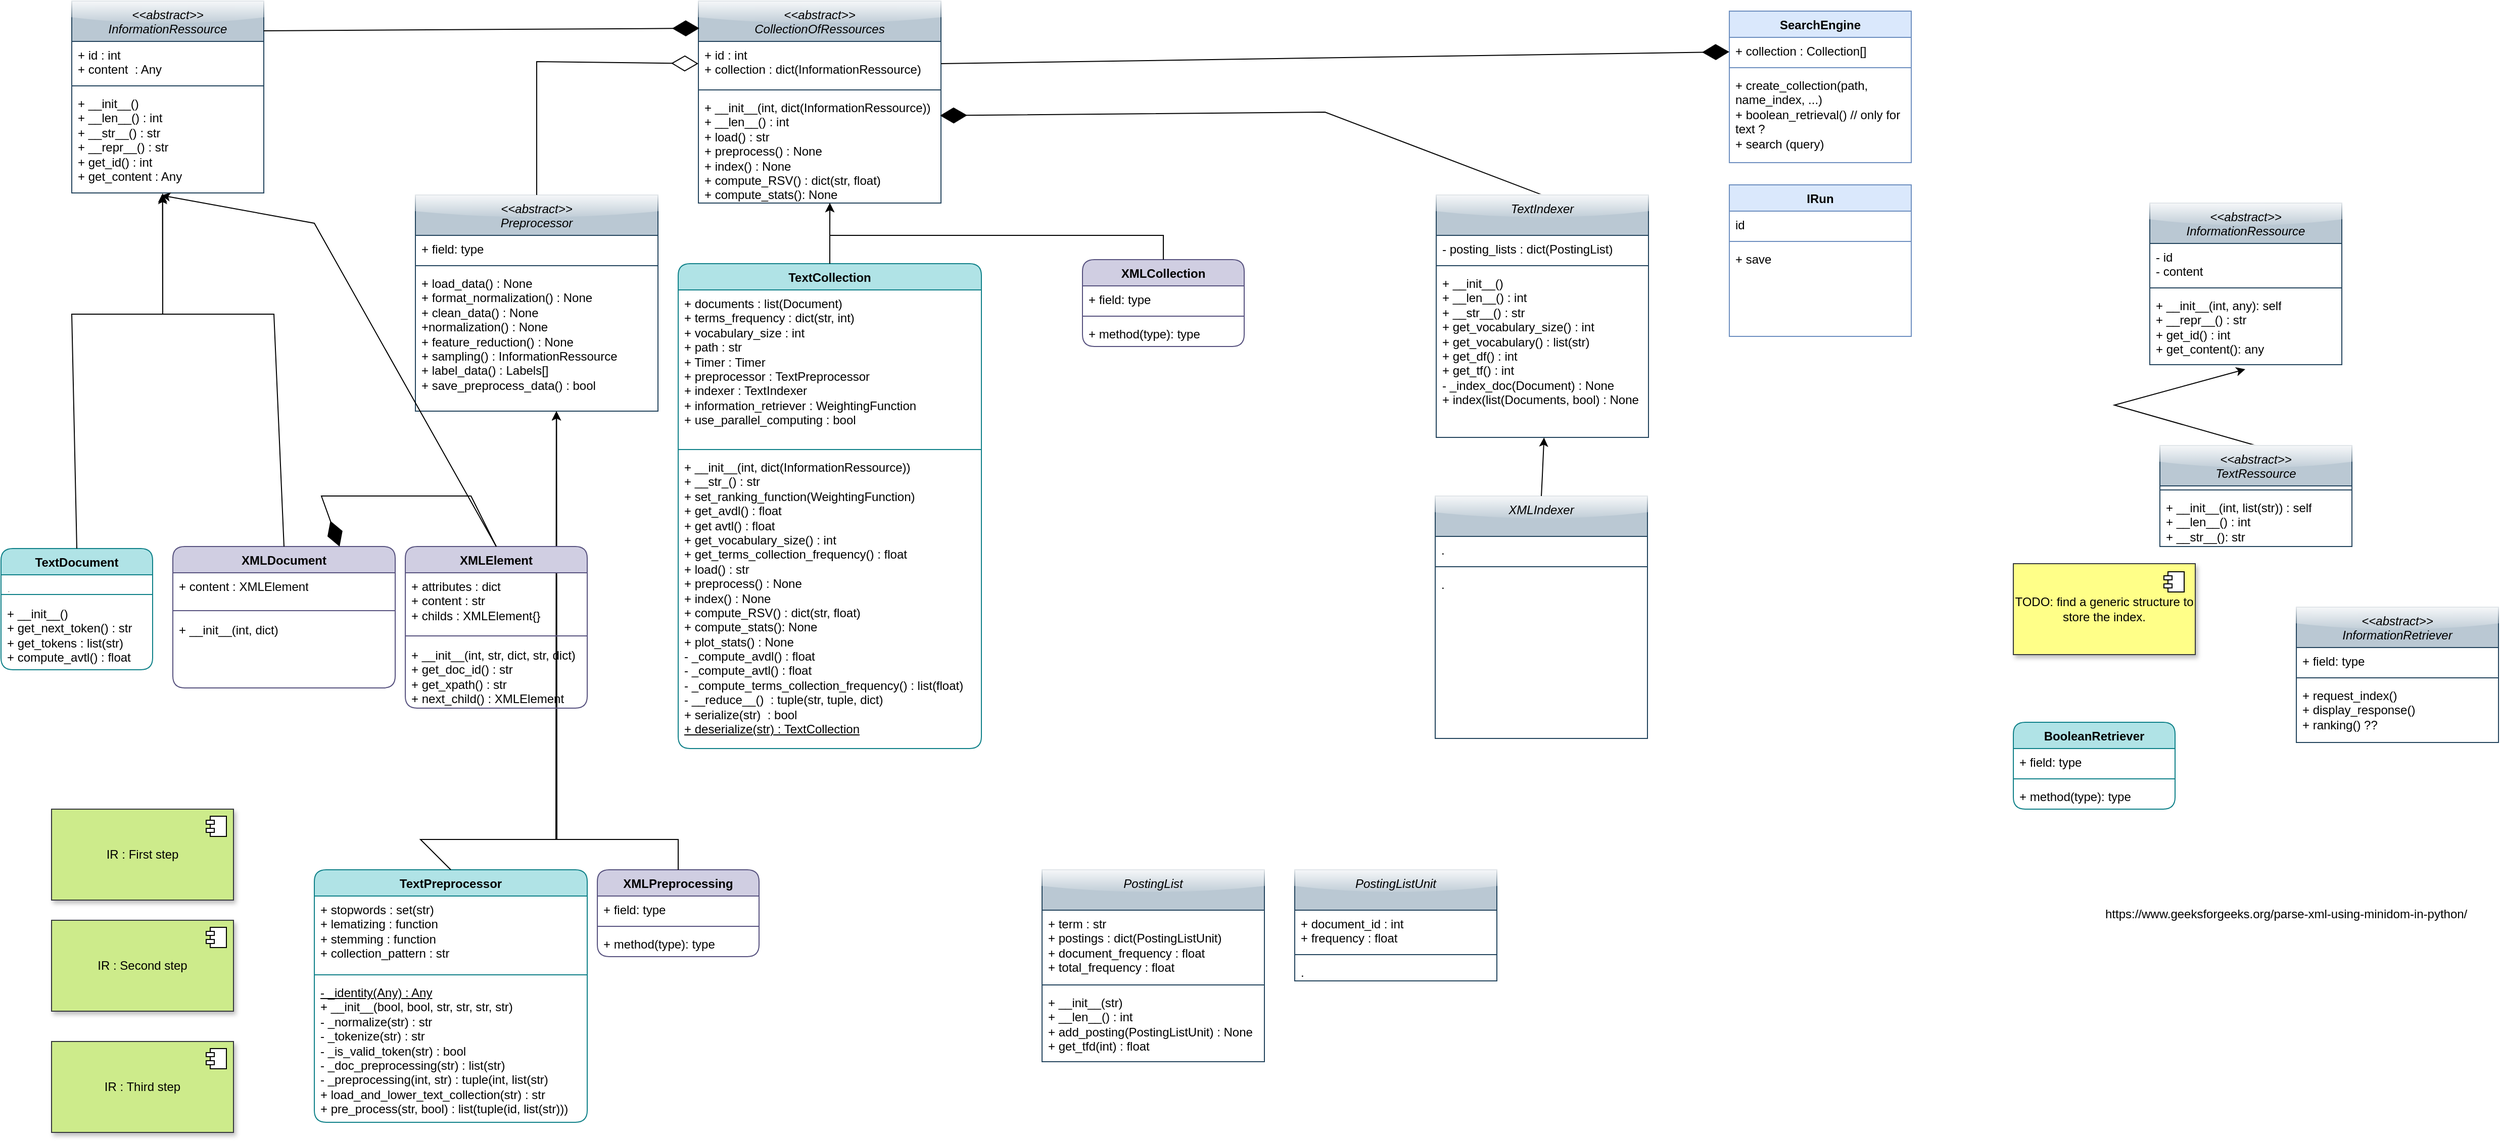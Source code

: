 <mxfile version="22.1.2" type="device">
  <diagram name="Page-1" id="X75OGaa5OfOXW6teG9SR">
    <mxGraphModel dx="823" dy="422" grid="1" gridSize="10" guides="1" tooltips="1" connect="1" arrows="1" fold="1" page="1" pageScale="1" pageWidth="827" pageHeight="1169" math="0" shadow="0">
      <root>
        <mxCell id="0" />
        <mxCell id="1" parent="0" />
        <mxCell id="e51l-U1AH-l_leqLZLDB-1" value="&lt;i style=&quot;font-weight: normal;&quot;&gt;&amp;lt;&amp;lt;abstract&amp;gt;&amp;gt;&lt;br&gt;InformationRessource&lt;/i&gt;" style="swimlane;fontStyle=1;align=center;verticalAlign=top;childLayout=stackLayout;horizontal=1;startSize=40;horizontalStack=0;resizeParent=1;resizeParentMax=0;resizeLast=0;collapsible=1;marginBottom=0;whiteSpace=wrap;html=1;fillColor=#bac8d3;strokeColor=#23445d;glass=1;rounded=0;shadow=0;swimlaneLine=1;" parent="1" vertex="1">
          <mxGeometry x="80" y="10" width="190" height="190" as="geometry" />
        </mxCell>
        <mxCell id="e51l-U1AH-l_leqLZLDB-2" value="+ id : int&lt;br&gt;+ content&amp;nbsp; : Any" style="text;strokeColor=none;fillColor=none;align=left;verticalAlign=top;spacingLeft=4;spacingRight=4;overflow=hidden;rotatable=0;points=[[0,0.5],[1,0.5]];portConstraint=eastwest;whiteSpace=wrap;html=1;" parent="e51l-U1AH-l_leqLZLDB-1" vertex="1">
          <mxGeometry y="40" width="190" height="40" as="geometry" />
        </mxCell>
        <mxCell id="e51l-U1AH-l_leqLZLDB-3" value="" style="line;strokeWidth=1;fillColor=none;align=left;verticalAlign=middle;spacingTop=-1;spacingLeft=3;spacingRight=3;rotatable=0;labelPosition=right;points=[];portConstraint=eastwest;strokeColor=inherit;" parent="e51l-U1AH-l_leqLZLDB-1" vertex="1">
          <mxGeometry y="80" width="190" height="8" as="geometry" />
        </mxCell>
        <mxCell id="e51l-U1AH-l_leqLZLDB-4" value="+ __init__()&amp;nbsp;&lt;br&gt;+ __len__() : int&lt;br&gt;+ __str__() : str&lt;br&gt;+ __repr__() : str&lt;br&gt;+ get_id() : int&lt;br&gt;+ get_content : Any" style="text;strokeColor=none;fillColor=none;align=left;verticalAlign=top;spacingLeft=4;spacingRight=4;overflow=hidden;rotatable=0;points=[[0,0.5],[1,0.5]];portConstraint=eastwest;whiteSpace=wrap;html=1;" parent="e51l-U1AH-l_leqLZLDB-1" vertex="1">
          <mxGeometry y="88" width="190" height="102" as="geometry" />
        </mxCell>
        <mxCell id="e51l-U1AH-l_leqLZLDB-7" value="TextDocument" style="swimlane;fontStyle=1;align=center;verticalAlign=top;childLayout=stackLayout;horizontal=1;startSize=26;horizontalStack=0;resizeParent=1;resizeParentMax=0;resizeLast=0;collapsible=1;marginBottom=0;whiteSpace=wrap;html=1;fillColor=#b0e3e6;strokeColor=#0e8088;rounded=1;" parent="1" vertex="1">
          <mxGeometry x="10" y="552" width="150" height="120" as="geometry" />
        </mxCell>
        <mxCell id="e51l-U1AH-l_leqLZLDB-8" value="." style="text;strokeColor=none;fillColor=none;align=left;verticalAlign=top;spacingLeft=4;spacingRight=4;overflow=hidden;rotatable=0;points=[[0,0.5],[1,0.5]];portConstraint=eastwest;whiteSpace=wrap;html=1;" parent="e51l-U1AH-l_leqLZLDB-7" vertex="1">
          <mxGeometry y="26" width="150" height="14" as="geometry" />
        </mxCell>
        <mxCell id="e51l-U1AH-l_leqLZLDB-9" value="" style="line;strokeWidth=1;fillColor=none;align=left;verticalAlign=middle;spacingTop=-1;spacingLeft=3;spacingRight=3;rotatable=0;labelPosition=right;points=[];portConstraint=eastwest;strokeColor=inherit;" parent="e51l-U1AH-l_leqLZLDB-7" vertex="1">
          <mxGeometry y="40" width="150" height="11" as="geometry" />
        </mxCell>
        <mxCell id="e51l-U1AH-l_leqLZLDB-10" value="+ __init__()&lt;br&gt;+ get_next_token() : str&lt;br&gt;+ get_tokens : list(str)&lt;br&gt;+ compute_avtl() : float" style="text;strokeColor=none;fillColor=none;align=left;verticalAlign=top;spacingLeft=4;spacingRight=4;overflow=hidden;rotatable=0;points=[[0,0.5],[1,0.5]];portConstraint=eastwest;whiteSpace=wrap;html=1;" parent="e51l-U1AH-l_leqLZLDB-7" vertex="1">
          <mxGeometry y="51" width="150" height="69" as="geometry" />
        </mxCell>
        <mxCell id="e51l-U1AH-l_leqLZLDB-15" value="XMLDocument" style="swimlane;fontStyle=1;align=center;verticalAlign=top;childLayout=stackLayout;horizontal=1;startSize=26;horizontalStack=0;resizeParent=1;resizeParentMax=0;resizeLast=0;collapsible=1;marginBottom=0;whiteSpace=wrap;html=1;fillColor=#d0cee2;strokeColor=#56517e;rounded=1;" parent="1" vertex="1">
          <mxGeometry x="180" y="550" width="220" height="140" as="geometry" />
        </mxCell>
        <mxCell id="e51l-U1AH-l_leqLZLDB-16" value="+ content : XMLElement" style="text;strokeColor=none;fillColor=none;align=left;verticalAlign=top;spacingLeft=4;spacingRight=4;overflow=hidden;rotatable=0;points=[[0,0.5],[1,0.5]];portConstraint=eastwest;whiteSpace=wrap;html=1;" parent="e51l-U1AH-l_leqLZLDB-15" vertex="1">
          <mxGeometry y="26" width="220" height="32" as="geometry" />
        </mxCell>
        <mxCell id="e51l-U1AH-l_leqLZLDB-17" value="" style="line;strokeWidth=1;fillColor=none;align=left;verticalAlign=middle;spacingTop=-1;spacingLeft=3;spacingRight=3;rotatable=0;labelPosition=right;points=[];portConstraint=eastwest;strokeColor=inherit;" parent="e51l-U1AH-l_leqLZLDB-15" vertex="1">
          <mxGeometry y="58" width="220" height="11" as="geometry" />
        </mxCell>
        <mxCell id="e51l-U1AH-l_leqLZLDB-18" value="+ __init__(int, dict)" style="text;strokeColor=none;fillColor=none;align=left;verticalAlign=top;spacingLeft=4;spacingRight=4;overflow=hidden;rotatable=0;points=[[0,0.5],[1,0.5]];portConstraint=eastwest;whiteSpace=wrap;html=1;" parent="e51l-U1AH-l_leqLZLDB-15" vertex="1">
          <mxGeometry y="69" width="220" height="71" as="geometry" />
        </mxCell>
        <mxCell id="e51l-U1AH-l_leqLZLDB-19" value="&lt;i style=&quot;font-weight: normal;&quot;&gt;&amp;lt;&amp;lt;abstract&amp;gt;&amp;gt;&lt;br&gt;CollectionOfRessources&lt;/i&gt;" style="swimlane;fontStyle=1;align=center;verticalAlign=top;childLayout=stackLayout;horizontal=1;startSize=40;horizontalStack=0;resizeParent=1;resizeParentMax=0;resizeLast=0;collapsible=1;marginBottom=0;whiteSpace=wrap;html=1;fillColor=#bac8d3;strokeColor=#23445d;glass=1;" parent="1" vertex="1">
          <mxGeometry x="700" y="10" width="240" height="200" as="geometry" />
        </mxCell>
        <mxCell id="e51l-U1AH-l_leqLZLDB-20" value="+ id : int&lt;br&gt;+ collection : dict(InformationRessource)" style="text;strokeColor=none;fillColor=none;align=left;verticalAlign=top;spacingLeft=4;spacingRight=4;overflow=hidden;rotatable=0;points=[[0,0.5],[1,0.5]];portConstraint=eastwest;whiteSpace=wrap;html=1;" parent="e51l-U1AH-l_leqLZLDB-19" vertex="1">
          <mxGeometry y="40" width="240" height="44" as="geometry" />
        </mxCell>
        <mxCell id="e51l-U1AH-l_leqLZLDB-21" value="" style="line;strokeWidth=1;fillColor=none;align=left;verticalAlign=middle;spacingTop=-1;spacingLeft=3;spacingRight=3;rotatable=0;labelPosition=right;points=[];portConstraint=eastwest;strokeColor=inherit;" parent="e51l-U1AH-l_leqLZLDB-19" vertex="1">
          <mxGeometry y="84" width="240" height="8" as="geometry" />
        </mxCell>
        <mxCell id="e51l-U1AH-l_leqLZLDB-22" value="+ __init__(int, dict(InformationRessource))&lt;br&gt;+ __len__() : int&lt;br&gt;+ load() : str&lt;br&gt;+ preprocess() : None&lt;br&gt;+ index() : None&lt;br&gt;+ compute_RSV() : dict(str, float)&lt;br&gt;+ compute_stats(): None" style="text;strokeColor=none;fillColor=none;align=left;verticalAlign=top;spacingLeft=4;spacingRight=4;overflow=hidden;rotatable=0;points=[[0,0.5],[1,0.5]];portConstraint=eastwest;whiteSpace=wrap;html=1;" parent="e51l-U1AH-l_leqLZLDB-19" vertex="1">
          <mxGeometry y="92" width="240" height="108" as="geometry" />
        </mxCell>
        <mxCell id="e51l-U1AH-l_leqLZLDB-25" value="" style="endArrow=diamondThin;endFill=1;endSize=24;html=1;rounded=0;exitX=0.999;exitY=0.155;exitDx=0;exitDy=0;entryX=0.004;entryY=0.135;entryDx=0;entryDy=0;entryPerimeter=0;exitPerimeter=0;" parent="1" source="e51l-U1AH-l_leqLZLDB-1" target="e51l-U1AH-l_leqLZLDB-19" edge="1">
          <mxGeometry width="160" relative="1" as="geometry">
            <mxPoint x="310" y="71.5" as="sourcePoint" />
            <mxPoint x="470" y="71.5" as="targetPoint" />
          </mxGeometry>
        </mxCell>
        <mxCell id="e51l-U1AH-l_leqLZLDB-26" value="SearchEngine" style="swimlane;fontStyle=1;align=center;verticalAlign=top;childLayout=stackLayout;horizontal=1;startSize=26;horizontalStack=0;resizeParent=1;resizeParentMax=0;resizeLast=0;collapsible=1;marginBottom=0;whiteSpace=wrap;html=1;fillColor=#dae8fc;strokeColor=#6c8ebf;" parent="1" vertex="1">
          <mxGeometry x="1720" y="20" width="180" height="150" as="geometry" />
        </mxCell>
        <mxCell id="e51l-U1AH-l_leqLZLDB-27" value="+ collection : Collection[]" style="text;strokeColor=none;fillColor=none;align=left;verticalAlign=top;spacingLeft=4;spacingRight=4;overflow=hidden;rotatable=0;points=[[0,0.5],[1,0.5]];portConstraint=eastwest;whiteSpace=wrap;html=1;" parent="e51l-U1AH-l_leqLZLDB-26" vertex="1">
          <mxGeometry y="26" width="180" height="26" as="geometry" />
        </mxCell>
        <mxCell id="e51l-U1AH-l_leqLZLDB-28" value="" style="line;strokeWidth=1;fillColor=none;align=left;verticalAlign=middle;spacingTop=-1;spacingLeft=3;spacingRight=3;rotatable=0;labelPosition=right;points=[];portConstraint=eastwest;strokeColor=inherit;" parent="e51l-U1AH-l_leqLZLDB-26" vertex="1">
          <mxGeometry y="52" width="180" height="8" as="geometry" />
        </mxCell>
        <mxCell id="e51l-U1AH-l_leqLZLDB-29" value="+ create_collection(path, name_index, ...)&lt;br&gt;+ boolean_retrieval() // only for text ?&lt;br&gt;+ search (query)" style="text;strokeColor=none;fillColor=none;align=left;verticalAlign=top;spacingLeft=4;spacingRight=4;overflow=hidden;rotatable=0;points=[[0,0.5],[1,0.5]];portConstraint=eastwest;whiteSpace=wrap;html=1;" parent="e51l-U1AH-l_leqLZLDB-26" vertex="1">
          <mxGeometry y="60" width="180" height="90" as="geometry" />
        </mxCell>
        <mxCell id="e51l-U1AH-l_leqLZLDB-30" value="TextCollection" style="swimlane;fontStyle=1;align=center;verticalAlign=top;childLayout=stackLayout;horizontal=1;startSize=26;horizontalStack=0;resizeParent=1;resizeParentMax=0;resizeLast=0;collapsible=1;marginBottom=0;whiteSpace=wrap;html=1;fillColor=#b0e3e6;strokeColor=#0e8088;rounded=1;" parent="1" vertex="1">
          <mxGeometry x="680" y="270" width="300" height="480" as="geometry" />
        </mxCell>
        <mxCell id="e51l-U1AH-l_leqLZLDB-31" value="+ documents : list(Document)&lt;br&gt;+ terms_frequency : dict(str, int)&lt;br&gt;+ vocabulary_size : int&lt;br&gt;+ path : str&lt;br&gt;+ Timer : Timer&lt;br&gt;+ preprocessor : TextPreprocessor&lt;br&gt;+ indexer : TextIndexer&lt;br&gt;+ information_retriever : WeightingFunction&lt;br&gt;+ use_parallel_computing : bool" style="text;strokeColor=none;fillColor=none;align=left;verticalAlign=top;spacingLeft=4;spacingRight=4;overflow=hidden;rotatable=0;points=[[0,0.5],[1,0.5]];portConstraint=eastwest;whiteSpace=wrap;html=1;" parent="e51l-U1AH-l_leqLZLDB-30" vertex="1">
          <mxGeometry y="26" width="300" height="154" as="geometry" />
        </mxCell>
        <mxCell id="e51l-U1AH-l_leqLZLDB-32" value="" style="line;strokeWidth=1;fillColor=none;align=left;verticalAlign=middle;spacingTop=-1;spacingLeft=3;spacingRight=3;rotatable=0;labelPosition=right;points=[];portConstraint=eastwest;strokeColor=inherit;" parent="e51l-U1AH-l_leqLZLDB-30" vertex="1">
          <mxGeometry y="180" width="300" height="8" as="geometry" />
        </mxCell>
        <mxCell id="e51l-U1AH-l_leqLZLDB-33" value="+ __init__(int, dict(InformationRessource))&lt;br style=&quot;border-color: var(--border-color);&quot;&gt;+ __str_() : str&lt;br&gt;+ set_ranking_function(WeightingFunction)&amp;nbsp;&lt;br&gt;+ get_avdl() : float&lt;br&gt;+ get avtl() : float&lt;br&gt;+ get_vocabulary_size() : int&lt;br&gt;+ get_terms_collection_frequency() : float&lt;br&gt;+ load() : str&lt;br style=&quot;border-color: var(--border-color);&quot;&gt;+ preprocess() : None&lt;br style=&quot;border-color: var(--border-color);&quot;&gt;+ index() : None&lt;br style=&quot;border-color: var(--border-color);&quot;&gt;+ compute_RSV() : dict(str, float)&lt;br style=&quot;border-color: var(--border-color);&quot;&gt;+ compute_stats(): None&lt;br&gt;+ plot_stats() : None&lt;br&gt;- _compute_avdl() : float&lt;br&gt;- _compute_avtl() : float&lt;br&gt;- _compute_terms_collection_frequency() : list(float)&lt;br&gt;- __reduce__()&amp;nbsp; : tuple(str, tuple, dict)&lt;br&gt;+ serialize(str)&amp;nbsp; : bool&lt;br&gt;&lt;u&gt;+ deserialize(str) : TextCollection&lt;/u&gt;" style="text;strokeColor=none;fillColor=none;align=left;verticalAlign=top;spacingLeft=4;spacingRight=4;overflow=hidden;rotatable=0;points=[[0,0.5],[1,0.5]];portConstraint=eastwest;whiteSpace=wrap;html=1;" parent="e51l-U1AH-l_leqLZLDB-30" vertex="1">
          <mxGeometry y="188" width="300" height="292" as="geometry" />
        </mxCell>
        <mxCell id="e51l-U1AH-l_leqLZLDB-38" value="XMLCollection" style="swimlane;fontStyle=1;align=center;verticalAlign=top;childLayout=stackLayout;horizontal=1;startSize=26;horizontalStack=0;resizeParent=1;resizeParentMax=0;resizeLast=0;collapsible=1;marginBottom=0;whiteSpace=wrap;html=1;fillColor=#d0cee2;strokeColor=#56517e;rounded=1;" parent="1" vertex="1">
          <mxGeometry x="1080" y="266" width="160" height="86" as="geometry" />
        </mxCell>
        <mxCell id="e51l-U1AH-l_leqLZLDB-39" value="+ field: type" style="text;strokeColor=none;fillColor=none;align=left;verticalAlign=top;spacingLeft=4;spacingRight=4;overflow=hidden;rotatable=0;points=[[0,0.5],[1,0.5]];portConstraint=eastwest;whiteSpace=wrap;html=1;" parent="e51l-U1AH-l_leqLZLDB-38" vertex="1">
          <mxGeometry y="26" width="160" height="26" as="geometry" />
        </mxCell>
        <mxCell id="e51l-U1AH-l_leqLZLDB-40" value="" style="line;strokeWidth=1;fillColor=none;align=left;verticalAlign=middle;spacingTop=-1;spacingLeft=3;spacingRight=3;rotatable=0;labelPosition=right;points=[];portConstraint=eastwest;strokeColor=inherit;" parent="e51l-U1AH-l_leqLZLDB-38" vertex="1">
          <mxGeometry y="52" width="160" height="8" as="geometry" />
        </mxCell>
        <mxCell id="e51l-U1AH-l_leqLZLDB-41" value="+ method(type): type" style="text;strokeColor=none;fillColor=none;align=left;verticalAlign=top;spacingLeft=4;spacingRight=4;overflow=hidden;rotatable=0;points=[[0,0.5],[1,0.5]];portConstraint=eastwest;whiteSpace=wrap;html=1;" parent="e51l-U1AH-l_leqLZLDB-38" vertex="1">
          <mxGeometry y="60" width="160" height="26" as="geometry" />
        </mxCell>
        <mxCell id="e51l-U1AH-l_leqLZLDB-42" value="" style="endArrow=diamondThin;endFill=1;endSize=24;html=1;rounded=0;exitX=1;exitY=0.5;exitDx=0;exitDy=0;" parent="1" source="e51l-U1AH-l_leqLZLDB-20" target="e51l-U1AH-l_leqLZLDB-27" edge="1">
          <mxGeometry width="160" relative="1" as="geometry">
            <mxPoint x="750" y="82" as="sourcePoint" />
            <mxPoint x="1150" y="84" as="targetPoint" />
          </mxGeometry>
        </mxCell>
        <mxCell id="e51l-U1AH-l_leqLZLDB-43" value="&lt;i style=&quot;font-weight: normal;&quot;&gt;&amp;lt;&amp;lt;abstract&amp;gt;&amp;gt;&lt;br&gt;Preprocessor&lt;/i&gt;" style="swimlane;fontStyle=1;align=center;verticalAlign=top;childLayout=stackLayout;horizontal=1;startSize=40;horizontalStack=0;resizeParent=1;resizeParentMax=0;resizeLast=0;collapsible=1;marginBottom=0;whiteSpace=wrap;html=1;fillColor=#bac8d3;strokeColor=#23445d;glass=1;" parent="1" vertex="1">
          <mxGeometry x="420" y="202" width="240" height="214" as="geometry" />
        </mxCell>
        <mxCell id="e51l-U1AH-l_leqLZLDB-44" value="+ field: type" style="text;strokeColor=none;fillColor=none;align=left;verticalAlign=top;spacingLeft=4;spacingRight=4;overflow=hidden;rotatable=0;points=[[0,0.5],[1,0.5]];portConstraint=eastwest;whiteSpace=wrap;html=1;" parent="e51l-U1AH-l_leqLZLDB-43" vertex="1">
          <mxGeometry y="40" width="240" height="26" as="geometry" />
        </mxCell>
        <mxCell id="e51l-U1AH-l_leqLZLDB-45" value="" style="line;strokeWidth=1;fillColor=none;align=left;verticalAlign=middle;spacingTop=-1;spacingLeft=3;spacingRight=3;rotatable=0;labelPosition=right;points=[];portConstraint=eastwest;strokeColor=inherit;" parent="e51l-U1AH-l_leqLZLDB-43" vertex="1">
          <mxGeometry y="66" width="240" height="8" as="geometry" />
        </mxCell>
        <mxCell id="e51l-U1AH-l_leqLZLDB-46" value="+ load_data() : None&lt;br&gt;+ format_normalization() : None&lt;br&gt;+ clean_data() : None&lt;br&gt;+normalization() : None&lt;br&gt;+ feature_reduction() : None&lt;br&gt;+ sampling() : InformationRessource&lt;br&gt;+ label_data() : Labels[]&amp;nbsp;&lt;br&gt;+ save_preprocess_data() : bool&lt;br&gt;" style="text;strokeColor=none;fillColor=none;align=left;verticalAlign=top;spacingLeft=4;spacingRight=4;overflow=hidden;rotatable=0;points=[[0,0.5],[1,0.5]];portConstraint=eastwest;whiteSpace=wrap;html=1;" parent="e51l-U1AH-l_leqLZLDB-43" vertex="1">
          <mxGeometry y="74" width="240" height="140" as="geometry" />
        </mxCell>
        <mxCell id="e51l-U1AH-l_leqLZLDB-47" value="TextPreprocessor" style="swimlane;fontStyle=1;align=center;verticalAlign=top;childLayout=stackLayout;horizontal=1;startSize=26;horizontalStack=0;resizeParent=1;resizeParentMax=0;resizeLast=0;collapsible=1;marginBottom=0;whiteSpace=wrap;html=1;fillColor=#b0e3e6;strokeColor=#0e8088;rounded=1;" parent="1" vertex="1">
          <mxGeometry x="320" y="870" width="270" height="250" as="geometry" />
        </mxCell>
        <mxCell id="e51l-U1AH-l_leqLZLDB-48" value="+ stopwords : set(str)&lt;br&gt;+ lematizing : function&lt;br&gt;+ stemming : function&lt;br&gt;+ collection_pattern : str&lt;br&gt;" style="text;strokeColor=none;fillColor=none;align=left;verticalAlign=top;spacingLeft=4;spacingRight=4;overflow=hidden;rotatable=0;points=[[0,0.5],[1,0.5]];portConstraint=eastwest;whiteSpace=wrap;html=1;" parent="e51l-U1AH-l_leqLZLDB-47" vertex="1">
          <mxGeometry y="26" width="270" height="74" as="geometry" />
        </mxCell>
        <mxCell id="e51l-U1AH-l_leqLZLDB-49" value="" style="line;strokeWidth=1;fillColor=none;align=left;verticalAlign=middle;spacingTop=-1;spacingLeft=3;spacingRight=3;rotatable=0;labelPosition=right;points=[];portConstraint=eastwest;strokeColor=inherit;" parent="e51l-U1AH-l_leqLZLDB-47" vertex="1">
          <mxGeometry y="100" width="270" height="8" as="geometry" />
        </mxCell>
        <mxCell id="e51l-U1AH-l_leqLZLDB-50" value="&lt;u&gt;- _identity(Any) : Any&lt;/u&gt;&lt;br&gt;+ __init__(bool, bool, str, str, str, str)&lt;br&gt;- _normalize(str) : str&lt;br&gt;- _tokenize(str) : str&lt;br&gt;- _is_valid_token(str) : bool&lt;br&gt;- _doc_preprocessing(str) : list(str)&lt;br&gt;- _preprocessing(int, str) : tuple(int, list(str)&lt;br&gt;+ load_and_lower_text_collection(str) : str&lt;br&gt;+ pre_process(str, bool) : list(tuple(id, list(str)))" style="text;strokeColor=none;fillColor=none;align=left;verticalAlign=top;spacingLeft=4;spacingRight=4;overflow=hidden;rotatable=0;points=[[0,0.5],[1,0.5]];portConstraint=eastwest;whiteSpace=wrap;html=1;" parent="e51l-U1AH-l_leqLZLDB-47" vertex="1">
          <mxGeometry y="108" width="270" height="142" as="geometry" />
        </mxCell>
        <mxCell id="e51l-U1AH-l_leqLZLDB-55" value="XMLPreprocessing" style="swimlane;fontStyle=1;align=center;verticalAlign=top;childLayout=stackLayout;horizontal=1;startSize=26;horizontalStack=0;resizeParent=1;resizeParentMax=0;resizeLast=0;collapsible=1;marginBottom=0;whiteSpace=wrap;html=1;fillColor=#d0cee2;strokeColor=#56517e;rounded=1;" parent="1" vertex="1">
          <mxGeometry x="600" y="870" width="160" height="86" as="geometry" />
        </mxCell>
        <mxCell id="e51l-U1AH-l_leqLZLDB-56" value="+ field: type" style="text;strokeColor=none;fillColor=none;align=left;verticalAlign=top;spacingLeft=4;spacingRight=4;overflow=hidden;rotatable=0;points=[[0,0.5],[1,0.5]];portConstraint=eastwest;whiteSpace=wrap;html=1;" parent="e51l-U1AH-l_leqLZLDB-55" vertex="1">
          <mxGeometry y="26" width="160" height="26" as="geometry" />
        </mxCell>
        <mxCell id="e51l-U1AH-l_leqLZLDB-57" value="" style="line;strokeWidth=1;fillColor=none;align=left;verticalAlign=middle;spacingTop=-1;spacingLeft=3;spacingRight=3;rotatable=0;labelPosition=right;points=[];portConstraint=eastwest;strokeColor=inherit;" parent="e51l-U1AH-l_leqLZLDB-55" vertex="1">
          <mxGeometry y="52" width="160" height="8" as="geometry" />
        </mxCell>
        <mxCell id="e51l-U1AH-l_leqLZLDB-58" value="+ method(type): type" style="text;strokeColor=none;fillColor=none;align=left;verticalAlign=top;spacingLeft=4;spacingRight=4;overflow=hidden;rotatable=0;points=[[0,0.5],[1,0.5]];portConstraint=eastwest;whiteSpace=wrap;html=1;" parent="e51l-U1AH-l_leqLZLDB-55" vertex="1">
          <mxGeometry y="60" width="160" height="26" as="geometry" />
        </mxCell>
        <mxCell id="e51l-U1AH-l_leqLZLDB-59" value="IR : First step" style="html=1;dropTarget=0;whiteSpace=wrap;fillColor=#cdeb8b;strokeColor=#36393d;shadow=1;" parent="1" vertex="1">
          <mxGeometry x="60" y="810" width="180" height="90" as="geometry" />
        </mxCell>
        <mxCell id="e51l-U1AH-l_leqLZLDB-60" value="" style="shape=module;jettyWidth=8;jettyHeight=4;" parent="e51l-U1AH-l_leqLZLDB-59" vertex="1">
          <mxGeometry x="1" width="20" height="20" relative="1" as="geometry">
            <mxPoint x="-27" y="7" as="offset" />
          </mxGeometry>
        </mxCell>
        <mxCell id="e51l-U1AH-l_leqLZLDB-61" value="IR : Second step" style="html=1;dropTarget=0;whiteSpace=wrap;fillColor=#cdeb8b;strokeColor=#36393d;shadow=1;" parent="1" vertex="1">
          <mxGeometry x="60" y="920" width="180" height="90" as="geometry" />
        </mxCell>
        <mxCell id="e51l-U1AH-l_leqLZLDB-62" value="" style="shape=module;jettyWidth=8;jettyHeight=4;" parent="e51l-U1AH-l_leqLZLDB-61" vertex="1">
          <mxGeometry x="1" width="20" height="20" relative="1" as="geometry">
            <mxPoint x="-27" y="7" as="offset" />
          </mxGeometry>
        </mxCell>
        <mxCell id="e51l-U1AH-l_leqLZLDB-63" value="IR : Third step" style="html=1;dropTarget=0;whiteSpace=wrap;fillColor=#cdeb8b;strokeColor=#36393d;shadow=1;" parent="1" vertex="1">
          <mxGeometry x="60" y="1040" width="180" height="90" as="geometry" />
        </mxCell>
        <mxCell id="e51l-U1AH-l_leqLZLDB-64" value="" style="shape=module;jettyWidth=8;jettyHeight=4;" parent="e51l-U1AH-l_leqLZLDB-63" vertex="1">
          <mxGeometry x="1" width="20" height="20" relative="1" as="geometry">
            <mxPoint x="-27" y="7" as="offset" />
          </mxGeometry>
        </mxCell>
        <mxCell id="e51l-U1AH-l_leqLZLDB-69" value="TODO: find a generic structure to store the index." style="html=1;dropTarget=0;whiteSpace=wrap;fillColor=#ffff88;strokeColor=#36393d;shadow=1;" parent="1" vertex="1">
          <mxGeometry x="2001" y="567" width="180" height="90" as="geometry" />
        </mxCell>
        <mxCell id="e51l-U1AH-l_leqLZLDB-70" value="" style="shape=module;jettyWidth=8;jettyHeight=4;" parent="e51l-U1AH-l_leqLZLDB-69" vertex="1">
          <mxGeometry x="1" width="20" height="20" relative="1" as="geometry">
            <mxPoint x="-31" y="8" as="offset" />
          </mxGeometry>
        </mxCell>
        <mxCell id="8TO3piSSpYTI3bl7hMEA-17" value="" style="endArrow=classic;html=1;rounded=0;exitX=0.5;exitY=0;exitDx=0;exitDy=0;entryX=0.473;entryY=1.02;entryDx=0;entryDy=0;entryPerimeter=0;" parent="1" source="e51l-U1AH-l_leqLZLDB-7" target="e51l-U1AH-l_leqLZLDB-4" edge="1">
          <mxGeometry width="50" height="50" relative="1" as="geometry">
            <mxPoint x="80" y="190" as="sourcePoint" />
            <mxPoint x="173" y="141" as="targetPoint" />
            <Array as="points">
              <mxPoint x="80" y="320" />
              <mxPoint x="170" y="320" />
            </Array>
          </mxGeometry>
        </mxCell>
        <mxCell id="8TO3piSSpYTI3bl7hMEA-19" value="" style="endArrow=classic;html=1;rounded=0;exitX=0.5;exitY=0;exitDx=0;exitDy=0;entryX=0.473;entryY=1.004;entryDx=0;entryDy=0;entryPerimeter=0;" parent="1" source="e51l-U1AH-l_leqLZLDB-15" target="e51l-U1AH-l_leqLZLDB-4" edge="1">
          <mxGeometry width="50" height="50" relative="1" as="geometry">
            <mxPoint x="260" y="200" as="sourcePoint" />
            <mxPoint x="181" y="154" as="targetPoint" />
            <Array as="points">
              <mxPoint x="280" y="320" />
              <mxPoint x="230" y="320" />
              <mxPoint x="170" y="320" />
            </Array>
          </mxGeometry>
        </mxCell>
        <mxCell id="8TO3piSSpYTI3bl7hMEA-21" value="" style="endArrow=classic;html=1;rounded=0;exitX=0.5;exitY=0;exitDx=0;exitDy=0;entryX=0.542;entryY=1;entryDx=0;entryDy=0;entryPerimeter=0;" parent="1" source="e51l-U1AH-l_leqLZLDB-30" edge="1">
          <mxGeometry width="50" height="50" relative="1" as="geometry">
            <mxPoint x="590" y="232" as="sourcePoint" />
            <mxPoint x="830.08" y="210" as="targetPoint" />
            <Array as="points">
              <mxPoint x="830" y="242" />
            </Array>
          </mxGeometry>
        </mxCell>
        <mxCell id="8TO3piSSpYTI3bl7hMEA-23" value="" style="endArrow=classic;html=1;rounded=0;exitX=0.5;exitY=0;exitDx=0;exitDy=0;" parent="1" source="e51l-U1AH-l_leqLZLDB-38" edge="1">
          <mxGeometry width="50" height="50" relative="1" as="geometry">
            <mxPoint x="952" y="264" as="sourcePoint" />
            <mxPoint x="830" y="210" as="targetPoint" />
            <Array as="points">
              <mxPoint x="1160" y="242" />
              <mxPoint x="830" y="242" />
            </Array>
          </mxGeometry>
        </mxCell>
        <mxCell id="8TO3piSSpYTI3bl7hMEA-25" value="" style="endArrow=diamondThin;endFill=0;endSize=24;html=1;rounded=0;exitX=0.5;exitY=0;exitDx=0;exitDy=0;entryX=0;entryY=0.5;entryDx=0;entryDy=0;" parent="1" source="e51l-U1AH-l_leqLZLDB-43" target="e51l-U1AH-l_leqLZLDB-20" edge="1">
          <mxGeometry width="160" relative="1" as="geometry">
            <mxPoint x="760" y="450" as="sourcePoint" />
            <mxPoint x="920" y="450" as="targetPoint" />
            <Array as="points">
              <mxPoint x="540" y="70" />
            </Array>
          </mxGeometry>
        </mxCell>
        <mxCell id="8TO3piSSpYTI3bl7hMEA-26" value="" style="endArrow=classic;html=1;rounded=0;exitX=0.5;exitY=0;exitDx=0;exitDy=0;entryX=0.581;entryY=1;entryDx=0;entryDy=0;entryPerimeter=0;" parent="1" source="e51l-U1AH-l_leqLZLDB-47" target="e51l-U1AH-l_leqLZLDB-46" edge="1">
          <mxGeometry width="50" height="50" relative="1" as="geometry">
            <mxPoint x="450" y="630" as="sourcePoint" />
            <mxPoint x="550" y="570" as="targetPoint" />
            <Array as="points">
              <mxPoint x="425" y="840" />
              <mxPoint x="480" y="840" />
              <mxPoint x="559" y="840" />
            </Array>
          </mxGeometry>
        </mxCell>
        <mxCell id="8TO3piSSpYTI3bl7hMEA-28" value="" style="endArrow=classic;html=1;rounded=0;entryX=0.582;entryY=1.002;entryDx=0;entryDy=0;entryPerimeter=0;exitX=0.5;exitY=0;exitDx=0;exitDy=0;" parent="1" source="e51l-U1AH-l_leqLZLDB-55" target="e51l-U1AH-l_leqLZLDB-46" edge="1">
          <mxGeometry width="50" height="50" relative="1" as="geometry">
            <mxPoint x="560" y="640" as="sourcePoint" />
            <mxPoint x="560" y="584" as="targetPoint" />
            <Array as="points">
              <mxPoint x="680" y="840" />
              <mxPoint x="560" y="840" />
            </Array>
          </mxGeometry>
        </mxCell>
        <mxCell id="8TO3piSSpYTI3bl7hMEA-29" value="BooleanRetriever" style="swimlane;fontStyle=1;align=center;verticalAlign=top;childLayout=stackLayout;horizontal=1;startSize=26;horizontalStack=0;resizeParent=1;resizeParentMax=0;resizeLast=0;collapsible=1;marginBottom=0;whiteSpace=wrap;html=1;fillColor=#b0e3e6;strokeColor=#0e8088;rounded=1;" parent="1" vertex="1">
          <mxGeometry x="2001" y="724" width="160" height="86" as="geometry" />
        </mxCell>
        <mxCell id="8TO3piSSpYTI3bl7hMEA-30" value="+ field: type" style="text;strokeColor=none;fillColor=none;align=left;verticalAlign=top;spacingLeft=4;spacingRight=4;overflow=hidden;rotatable=0;points=[[0,0.5],[1,0.5]];portConstraint=eastwest;whiteSpace=wrap;html=1;" parent="8TO3piSSpYTI3bl7hMEA-29" vertex="1">
          <mxGeometry y="26" width="160" height="26" as="geometry" />
        </mxCell>
        <mxCell id="8TO3piSSpYTI3bl7hMEA-31" value="" style="line;strokeWidth=1;fillColor=none;align=left;verticalAlign=middle;spacingTop=-1;spacingLeft=3;spacingRight=3;rotatable=0;labelPosition=right;points=[];portConstraint=eastwest;strokeColor=inherit;" parent="8TO3piSSpYTI3bl7hMEA-29" vertex="1">
          <mxGeometry y="52" width="160" height="8" as="geometry" />
        </mxCell>
        <mxCell id="8TO3piSSpYTI3bl7hMEA-32" value="+ method(type): type" style="text;strokeColor=none;fillColor=none;align=left;verticalAlign=top;spacingLeft=4;spacingRight=4;overflow=hidden;rotatable=0;points=[[0,0.5],[1,0.5]];portConstraint=eastwest;whiteSpace=wrap;html=1;" parent="8TO3piSSpYTI3bl7hMEA-29" vertex="1">
          <mxGeometry y="60" width="160" height="26" as="geometry" />
        </mxCell>
        <mxCell id="d6zgjMtpJLF20klKCyxH-1" value="" style="endArrow=diamondThin;endFill=1;endSize=24;html=1;rounded=0;exitX=0.5;exitY=0;exitDx=0;exitDy=0;entryX=0.996;entryY=0.198;entryDx=0;entryDy=0;entryPerimeter=0;" parent="1" source="TDOq8ImsOCoTDgD2I6-n-14" target="e51l-U1AH-l_leqLZLDB-22" edge="1">
          <mxGeometry width="160" relative="1" as="geometry">
            <mxPoint x="1540" y="194" as="sourcePoint" />
            <mxPoint x="1370" y="80" as="targetPoint" />
            <Array as="points">
              <mxPoint x="1320" y="120" />
            </Array>
          </mxGeometry>
        </mxCell>
        <mxCell id="mYBdm0cEpKQ1Am4wy_Sh-2" value="&lt;i style=&quot;font-weight: normal;&quot;&gt;&amp;lt;&amp;lt;abstract&amp;gt;&amp;gt;&lt;br&gt;InformationRetriever&lt;/i&gt;" style="swimlane;fontStyle=1;align=center;verticalAlign=top;childLayout=stackLayout;horizontal=1;startSize=40;horizontalStack=0;resizeParent=1;resizeParentMax=0;resizeLast=0;collapsible=1;marginBottom=0;whiteSpace=wrap;html=1;fillColor=#bac8d3;strokeColor=#23445d;glass=1;" parent="1" vertex="1">
          <mxGeometry x="2281" y="610" width="200" height="134" as="geometry" />
        </mxCell>
        <mxCell id="mYBdm0cEpKQ1Am4wy_Sh-3" value="+ field: type" style="text;strokeColor=none;fillColor=none;align=left;verticalAlign=top;spacingLeft=4;spacingRight=4;overflow=hidden;rotatable=0;points=[[0,0.5],[1,0.5]];portConstraint=eastwest;whiteSpace=wrap;html=1;" parent="mYBdm0cEpKQ1Am4wy_Sh-2" vertex="1">
          <mxGeometry y="40" width="200" height="26" as="geometry" />
        </mxCell>
        <mxCell id="mYBdm0cEpKQ1Am4wy_Sh-4" value="" style="line;strokeWidth=1;fillColor=none;align=left;verticalAlign=middle;spacingTop=-1;spacingLeft=3;spacingRight=3;rotatable=0;labelPosition=right;points=[];portConstraint=eastwest;strokeColor=inherit;" parent="mYBdm0cEpKQ1Am4wy_Sh-2" vertex="1">
          <mxGeometry y="66" width="200" height="8" as="geometry" />
        </mxCell>
        <mxCell id="mYBdm0cEpKQ1Am4wy_Sh-5" value="+ request_index()&lt;br&gt;+ display_response()&lt;br&gt;+ ranking() ??" style="text;strokeColor=none;fillColor=none;align=left;verticalAlign=top;spacingLeft=4;spacingRight=4;overflow=hidden;rotatable=0;points=[[0,0.5],[1,0.5]];portConstraint=eastwest;whiteSpace=wrap;html=1;" parent="mYBdm0cEpKQ1Am4wy_Sh-2" vertex="1">
          <mxGeometry y="74" width="200" height="60" as="geometry" />
        </mxCell>
        <mxCell id="mYBdm0cEpKQ1Am4wy_Sh-6" value="&lt;i style=&quot;font-weight: normal;&quot;&gt;&amp;lt;&amp;lt;abstract&amp;gt;&amp;gt;&lt;br&gt;InformationRessource&lt;/i&gt;" style="swimlane;fontStyle=1;align=center;verticalAlign=top;childLayout=stackLayout;horizontal=1;startSize=40;horizontalStack=0;resizeParent=1;resizeParentMax=0;resizeLast=0;collapsible=1;marginBottom=0;whiteSpace=wrap;html=1;fillColor=#bac8d3;strokeColor=#23445d;glass=1;rounded=0;shadow=0;swimlaneLine=1;" parent="1" vertex="1">
          <mxGeometry x="2136" y="210" width="190" height="160" as="geometry" />
        </mxCell>
        <mxCell id="mYBdm0cEpKQ1Am4wy_Sh-7" value="- id&lt;br&gt;- content" style="text;strokeColor=none;fillColor=none;align=left;verticalAlign=top;spacingLeft=4;spacingRight=4;overflow=hidden;rotatable=0;points=[[0,0.5],[1,0.5]];portConstraint=eastwest;whiteSpace=wrap;html=1;" parent="mYBdm0cEpKQ1Am4wy_Sh-6" vertex="1">
          <mxGeometry y="40" width="190" height="40" as="geometry" />
        </mxCell>
        <mxCell id="mYBdm0cEpKQ1Am4wy_Sh-8" value="" style="line;strokeWidth=1;fillColor=none;align=left;verticalAlign=middle;spacingTop=-1;spacingLeft=3;spacingRight=3;rotatable=0;labelPosition=right;points=[];portConstraint=eastwest;strokeColor=inherit;" parent="mYBdm0cEpKQ1Am4wy_Sh-6" vertex="1">
          <mxGeometry y="80" width="190" height="8" as="geometry" />
        </mxCell>
        <mxCell id="mYBdm0cEpKQ1Am4wy_Sh-9" value="+ __init__(int, any): self&lt;br&gt;+ __repr__() : str&lt;br&gt;+ get_id() : int&lt;br&gt;+ get_content(): any" style="text;strokeColor=none;fillColor=none;align=left;verticalAlign=top;spacingLeft=4;spacingRight=4;overflow=hidden;rotatable=0;points=[[0,0.5],[1,0.5]];portConstraint=eastwest;whiteSpace=wrap;html=1;" parent="mYBdm0cEpKQ1Am4wy_Sh-6" vertex="1">
          <mxGeometry y="88" width="190" height="72" as="geometry" />
        </mxCell>
        <mxCell id="mYBdm0cEpKQ1Am4wy_Sh-10" value="" style="endArrow=classic;html=1;rounded=0;entryX=0.497;entryY=1.063;entryDx=0;entryDy=0;entryPerimeter=0;exitX=0.5;exitY=0;exitDx=0;exitDy=0;" parent="1" source="mYBdm0cEpKQ1Am4wy_Sh-11" target="mYBdm0cEpKQ1Am4wy_Sh-9" edge="1">
          <mxGeometry width="50" height="50" relative="1" as="geometry">
            <mxPoint x="2106" y="410" as="sourcePoint" />
            <mxPoint x="2116" y="380" as="targetPoint" />
            <Array as="points">
              <mxPoint x="2101" y="410" />
            </Array>
          </mxGeometry>
        </mxCell>
        <mxCell id="mYBdm0cEpKQ1Am4wy_Sh-11" value="&lt;i style=&quot;font-weight: normal;&quot;&gt;&amp;lt;&amp;lt;abstract&amp;gt;&amp;gt;&lt;br&gt;TextRessource&lt;/i&gt;" style="swimlane;fontStyle=1;align=center;verticalAlign=top;childLayout=stackLayout;horizontal=1;startSize=40;horizontalStack=0;resizeParent=1;resizeParentMax=0;resizeLast=0;collapsible=1;marginBottom=0;whiteSpace=wrap;html=1;fillColor=#bac8d3;strokeColor=#23445d;glass=1;rounded=0;shadow=0;swimlaneLine=1;" parent="1" vertex="1">
          <mxGeometry x="2146" y="450" width="190" height="100" as="geometry" />
        </mxCell>
        <mxCell id="mYBdm0cEpKQ1Am4wy_Sh-13" value="" style="line;strokeWidth=1;fillColor=none;align=left;verticalAlign=middle;spacingTop=-1;spacingLeft=3;spacingRight=3;rotatable=0;labelPosition=right;points=[];portConstraint=eastwest;strokeColor=inherit;" parent="mYBdm0cEpKQ1Am4wy_Sh-11" vertex="1">
          <mxGeometry y="40" width="190" height="8" as="geometry" />
        </mxCell>
        <mxCell id="mYBdm0cEpKQ1Am4wy_Sh-14" value="+ __init__(int, list(str)) : self&lt;br&gt;+ __len__() : int&lt;br&gt;+ __str__(): str" style="text;strokeColor=none;fillColor=none;align=left;verticalAlign=top;spacingLeft=4;spacingRight=4;overflow=hidden;rotatable=0;points=[[0,0.5],[1,0.5]];portConstraint=eastwest;whiteSpace=wrap;html=1;" parent="mYBdm0cEpKQ1Am4wy_Sh-11" vertex="1">
          <mxGeometry y="48" width="190" height="52" as="geometry" />
        </mxCell>
        <mxCell id="1x9eWUlKdQCIHLHu8LMn-1" value="XMLElement" style="swimlane;fontStyle=1;align=center;verticalAlign=top;childLayout=stackLayout;horizontal=1;startSize=26;horizontalStack=0;resizeParent=1;resizeParentMax=0;resizeLast=0;collapsible=1;marginBottom=0;whiteSpace=wrap;html=1;fillColor=#d0cee2;strokeColor=#56517e;rounded=1;" parent="1" vertex="1">
          <mxGeometry x="410" y="550" width="180" height="160" as="geometry" />
        </mxCell>
        <mxCell id="1x9eWUlKdQCIHLHu8LMn-2" value="+ attributes : dict&lt;br&gt;+ content : str&lt;br&gt;+ childs : XMLElement{}" style="text;strokeColor=none;fillColor=none;align=left;verticalAlign=top;spacingLeft=4;spacingRight=4;overflow=hidden;rotatable=0;points=[[0,0.5],[1,0.5]];portConstraint=eastwest;whiteSpace=wrap;html=1;" parent="1x9eWUlKdQCIHLHu8LMn-1" vertex="1">
          <mxGeometry y="26" width="180" height="57" as="geometry" />
        </mxCell>
        <mxCell id="1x9eWUlKdQCIHLHu8LMn-3" value="" style="line;strokeWidth=1;fillColor=none;align=left;verticalAlign=middle;spacingTop=-1;spacingLeft=3;spacingRight=3;rotatable=0;labelPosition=right;points=[];portConstraint=eastwest;strokeColor=inherit;" parent="1x9eWUlKdQCIHLHu8LMn-1" vertex="1">
          <mxGeometry y="83" width="180" height="11" as="geometry" />
        </mxCell>
        <mxCell id="1x9eWUlKdQCIHLHu8LMn-4" value="+ __init__(int, str, dict, str, dict)&lt;br&gt;+ get_doc_id() : str&lt;br&gt;+ get_xpath() : str&lt;br&gt;+ next_child() : XMLElement" style="text;strokeColor=none;fillColor=none;align=left;verticalAlign=top;spacingLeft=4;spacingRight=4;overflow=hidden;rotatable=0;points=[[0,0.5],[1,0.5]];portConstraint=eastwest;whiteSpace=wrap;html=1;" parent="1x9eWUlKdQCIHLHu8LMn-1" vertex="1">
          <mxGeometry y="94" width="180" height="66" as="geometry" />
        </mxCell>
        <mxCell id="1x9eWUlKdQCIHLHu8LMn-5" value="" style="endArrow=diamondThin;endFill=1;endSize=24;html=1;rounded=0;exitX=0.5;exitY=0;exitDx=0;exitDy=0;entryX=0.75;entryY=0;entryDx=0;entryDy=0;" parent="1" source="1x9eWUlKdQCIHLHu8LMn-1" target="e51l-U1AH-l_leqLZLDB-15" edge="1">
          <mxGeometry width="160" relative="1" as="geometry">
            <mxPoint x="284" y="397" as="sourcePoint" />
            <mxPoint x="716" y="398" as="targetPoint" />
            <Array as="points">
              <mxPoint x="475" y="500" />
              <mxPoint x="327" y="500" />
            </Array>
          </mxGeometry>
        </mxCell>
        <mxCell id="TDOq8ImsOCoTDgD2I6-n-1" value="IRun" style="swimlane;fontStyle=1;align=center;verticalAlign=top;childLayout=stackLayout;horizontal=1;startSize=26;horizontalStack=0;resizeParent=1;resizeParentMax=0;resizeLast=0;collapsible=1;marginBottom=0;whiteSpace=wrap;html=1;fillColor=#dae8fc;strokeColor=#6c8ebf;" parent="1" vertex="1">
          <mxGeometry x="1720" y="192" width="180" height="150" as="geometry" />
        </mxCell>
        <mxCell id="TDOq8ImsOCoTDgD2I6-n-2" value="id" style="text;strokeColor=none;fillColor=none;align=left;verticalAlign=top;spacingLeft=4;spacingRight=4;overflow=hidden;rotatable=0;points=[[0,0.5],[1,0.5]];portConstraint=eastwest;whiteSpace=wrap;html=1;" parent="TDOq8ImsOCoTDgD2I6-n-1" vertex="1">
          <mxGeometry y="26" width="180" height="26" as="geometry" />
        </mxCell>
        <mxCell id="TDOq8ImsOCoTDgD2I6-n-3" value="" style="line;strokeWidth=1;fillColor=none;align=left;verticalAlign=middle;spacingTop=-1;spacingLeft=3;spacingRight=3;rotatable=0;labelPosition=right;points=[];portConstraint=eastwest;strokeColor=inherit;" parent="TDOq8ImsOCoTDgD2I6-n-1" vertex="1">
          <mxGeometry y="52" width="180" height="8" as="geometry" />
        </mxCell>
        <mxCell id="TDOq8ImsOCoTDgD2I6-n-4" value="+ save" style="text;strokeColor=none;fillColor=none;align=left;verticalAlign=top;spacingLeft=4;spacingRight=4;overflow=hidden;rotatable=0;points=[[0,0.5],[1,0.5]];portConstraint=eastwest;whiteSpace=wrap;html=1;" parent="TDOq8ImsOCoTDgD2I6-n-1" vertex="1">
          <mxGeometry y="60" width="180" height="90" as="geometry" />
        </mxCell>
        <mxCell id="TDOq8ImsOCoTDgD2I6-n-5" value="&lt;i style=&quot;font-weight: normal;&quot;&gt;PostingList&lt;/i&gt;" style="swimlane;fontStyle=1;align=center;verticalAlign=top;childLayout=stackLayout;horizontal=1;startSize=40;horizontalStack=0;resizeParent=1;resizeParentMax=0;resizeLast=0;collapsible=1;marginBottom=0;whiteSpace=wrap;html=1;fillColor=#bac8d3;strokeColor=#23445d;glass=1;" parent="1" vertex="1">
          <mxGeometry x="1040" y="870" width="220" height="190" as="geometry" />
        </mxCell>
        <mxCell id="TDOq8ImsOCoTDgD2I6-n-6" value="+ term : str&lt;br&gt;+ postings : dict(PostingListUnit)&lt;br&gt;+ document_frequency : float&lt;br&gt;+ total_frequency : float" style="text;strokeColor=none;fillColor=none;align=left;verticalAlign=top;spacingLeft=4;spacingRight=4;overflow=hidden;rotatable=0;points=[[0,0.5],[1,0.5]];portConstraint=eastwest;whiteSpace=wrap;html=1;" parent="TDOq8ImsOCoTDgD2I6-n-5" vertex="1">
          <mxGeometry y="40" width="220" height="70" as="geometry" />
        </mxCell>
        <mxCell id="TDOq8ImsOCoTDgD2I6-n-7" value="" style="line;strokeWidth=1;fillColor=none;align=left;verticalAlign=middle;spacingTop=-1;spacingLeft=3;spacingRight=3;rotatable=0;labelPosition=right;points=[];portConstraint=eastwest;strokeColor=inherit;" parent="TDOq8ImsOCoTDgD2I6-n-5" vertex="1">
          <mxGeometry y="110" width="220" height="8" as="geometry" />
        </mxCell>
        <mxCell id="TDOq8ImsOCoTDgD2I6-n-8" value="+ __init__(str)&lt;br&gt;+ __len__() : int&lt;br&gt;+ add_posting(PostingListUnit) : None&lt;br&gt;+ get_tfd(int) : float" style="text;strokeColor=none;fillColor=none;align=left;verticalAlign=top;spacingLeft=4;spacingRight=4;overflow=hidden;rotatable=0;points=[[0,0.5],[1,0.5]];portConstraint=eastwest;whiteSpace=wrap;html=1;" parent="TDOq8ImsOCoTDgD2I6-n-5" vertex="1">
          <mxGeometry y="118" width="220" height="72" as="geometry" />
        </mxCell>
        <mxCell id="TDOq8ImsOCoTDgD2I6-n-9" value="&lt;i style=&quot;font-weight: normal;&quot;&gt;PostingListUnit&lt;/i&gt;" style="swimlane;fontStyle=1;align=center;verticalAlign=top;childLayout=stackLayout;horizontal=1;startSize=40;horizontalStack=0;resizeParent=1;resizeParentMax=0;resizeLast=0;collapsible=1;marginBottom=0;whiteSpace=wrap;html=1;fillColor=#bac8d3;strokeColor=#23445d;glass=1;" parent="1" vertex="1">
          <mxGeometry x="1290" y="870" width="200" height="110" as="geometry" />
        </mxCell>
        <mxCell id="TDOq8ImsOCoTDgD2I6-n-10" value="+ document_id : int&lt;br&gt;+ frequency : float" style="text;strokeColor=none;fillColor=none;align=left;verticalAlign=top;spacingLeft=4;spacingRight=4;overflow=hidden;rotatable=0;points=[[0,0.5],[1,0.5]];portConstraint=eastwest;whiteSpace=wrap;html=1;" parent="TDOq8ImsOCoTDgD2I6-n-9" vertex="1">
          <mxGeometry y="40" width="200" height="40" as="geometry" />
        </mxCell>
        <mxCell id="TDOq8ImsOCoTDgD2I6-n-11" value="" style="line;strokeWidth=1;fillColor=none;align=left;verticalAlign=middle;spacingTop=-1;spacingLeft=3;spacingRight=3;rotatable=0;labelPosition=right;points=[];portConstraint=eastwest;strokeColor=inherit;" parent="TDOq8ImsOCoTDgD2I6-n-9" vertex="1">
          <mxGeometry y="80" width="200" height="8" as="geometry" />
        </mxCell>
        <mxCell id="TDOq8ImsOCoTDgD2I6-n-12" value="." style="text;strokeColor=none;fillColor=none;align=left;verticalAlign=top;spacingLeft=4;spacingRight=4;overflow=hidden;rotatable=0;points=[[0,0.5],[1,0.5]];portConstraint=eastwest;whiteSpace=wrap;html=1;" parent="TDOq8ImsOCoTDgD2I6-n-9" vertex="1">
          <mxGeometry y="88" width="200" height="22" as="geometry" />
        </mxCell>
        <mxCell id="TDOq8ImsOCoTDgD2I6-n-14" value="&lt;span style=&quot;font-weight: 400;&quot;&gt;&lt;i&gt;TextIndexer&lt;/i&gt;&lt;/span&gt;" style="swimlane;fontStyle=1;align=center;verticalAlign=top;childLayout=stackLayout;horizontal=1;startSize=40;horizontalStack=0;resizeParent=1;resizeParentMax=0;resizeLast=0;collapsible=1;marginBottom=0;whiteSpace=wrap;html=1;fillColor=#bac8d3;strokeColor=#23445d;glass=1;" parent="1" vertex="1">
          <mxGeometry x="1430" y="202" width="210" height="240" as="geometry" />
        </mxCell>
        <mxCell id="TDOq8ImsOCoTDgD2I6-n-15" value="- posting_lists : dict(PostingList)" style="text;strokeColor=none;fillColor=none;align=left;verticalAlign=top;spacingLeft=4;spacingRight=4;overflow=hidden;rotatable=0;points=[[0,0.5],[1,0.5]];portConstraint=eastwest;whiteSpace=wrap;html=1;" parent="TDOq8ImsOCoTDgD2I6-n-14" vertex="1">
          <mxGeometry y="40" width="210" height="26" as="geometry" />
        </mxCell>
        <mxCell id="TDOq8ImsOCoTDgD2I6-n-16" value="" style="line;strokeWidth=1;fillColor=none;align=left;verticalAlign=middle;spacingTop=-1;spacingLeft=3;spacingRight=3;rotatable=0;labelPosition=right;points=[];portConstraint=eastwest;strokeColor=inherit;" parent="TDOq8ImsOCoTDgD2I6-n-14" vertex="1">
          <mxGeometry y="66" width="210" height="8" as="geometry" />
        </mxCell>
        <mxCell id="TDOq8ImsOCoTDgD2I6-n-17" value="+ __init__()&lt;br&gt;+ __len__() : int&lt;br&gt;+ __str__() : str&lt;br&gt;+ get_vocabulary_size() : int&lt;br&gt;+ get_vocabulary() : list(str)&lt;br&gt;+ get_df() : int&lt;br&gt;+ get_tf() : int&lt;br&gt;- _index_doc(Document) : None&lt;br&gt;+ index(list(Documents, bool) : None" style="text;strokeColor=none;fillColor=none;align=left;verticalAlign=top;spacingLeft=4;spacingRight=4;overflow=hidden;rotatable=0;points=[[0,0.5],[1,0.5]];portConstraint=eastwest;whiteSpace=wrap;html=1;" parent="TDOq8ImsOCoTDgD2I6-n-14" vertex="1">
          <mxGeometry y="74" width="210" height="166" as="geometry" />
        </mxCell>
        <mxCell id="TDOq8ImsOCoTDgD2I6-n-19" value="&lt;span style=&quot;font-weight: 400;&quot;&gt;&lt;i&gt;XMLIndexer&lt;/i&gt;&lt;/span&gt;" style="swimlane;fontStyle=1;align=center;verticalAlign=top;childLayout=stackLayout;horizontal=1;startSize=40;horizontalStack=0;resizeParent=1;resizeParentMax=0;resizeLast=0;collapsible=1;marginBottom=0;whiteSpace=wrap;html=1;fillColor=#bac8d3;strokeColor=#23445d;glass=1;" parent="1" vertex="1">
          <mxGeometry x="1429" y="500" width="210" height="240" as="geometry" />
        </mxCell>
        <mxCell id="TDOq8ImsOCoTDgD2I6-n-20" value="." style="text;strokeColor=none;fillColor=none;align=left;verticalAlign=top;spacingLeft=4;spacingRight=4;overflow=hidden;rotatable=0;points=[[0,0.5],[1,0.5]];portConstraint=eastwest;whiteSpace=wrap;html=1;" parent="TDOq8ImsOCoTDgD2I6-n-19" vertex="1">
          <mxGeometry y="40" width="210" height="26" as="geometry" />
        </mxCell>
        <mxCell id="TDOq8ImsOCoTDgD2I6-n-21" value="" style="line;strokeWidth=1;fillColor=none;align=left;verticalAlign=middle;spacingTop=-1;spacingLeft=3;spacingRight=3;rotatable=0;labelPosition=right;points=[];portConstraint=eastwest;strokeColor=inherit;" parent="TDOq8ImsOCoTDgD2I6-n-19" vertex="1">
          <mxGeometry y="66" width="210" height="8" as="geometry" />
        </mxCell>
        <mxCell id="TDOq8ImsOCoTDgD2I6-n-22" value="." style="text;strokeColor=none;fillColor=none;align=left;verticalAlign=top;spacingLeft=4;spacingRight=4;overflow=hidden;rotatable=0;points=[[0,0.5],[1,0.5]];portConstraint=eastwest;whiteSpace=wrap;html=1;" parent="TDOq8ImsOCoTDgD2I6-n-19" vertex="1">
          <mxGeometry y="74" width="210" height="166" as="geometry" />
        </mxCell>
        <mxCell id="TDOq8ImsOCoTDgD2I6-n-23" value="" style="endArrow=classic;html=1;rounded=0;exitX=0.5;exitY=0;exitDx=0;exitDy=0;entryX=0.466;entryY=1.023;entryDx=0;entryDy=0;entryPerimeter=0;" parent="1" source="1x9eWUlKdQCIHLHu8LMn-1" target="e51l-U1AH-l_leqLZLDB-4" edge="1">
          <mxGeometry width="50" height="50" relative="1" as="geometry">
            <mxPoint x="294" y="562" as="sourcePoint" />
            <mxPoint x="180" y="210" as="targetPoint" />
            <Array as="points">
              <mxPoint x="320" y="230" />
            </Array>
          </mxGeometry>
        </mxCell>
        <UserObject label="https://www.geeksforgeeks.org/parse-xml-using-minidom-in-python/" link="https://www.geeksforgeeks.org/parse-xml-using-minidom-in-python/" id="ESE53T7GJnnuN29uZylQ-2">
          <mxCell style="text;whiteSpace=wrap;" vertex="1" parent="1">
            <mxGeometry x="2090" y="900" width="390" height="40" as="geometry" />
          </mxCell>
        </UserObject>
        <mxCell id="ESE53T7GJnnuN29uZylQ-4" value="" style="endArrow=classic;html=1;rounded=0;entryX=0.508;entryY=1.001;entryDx=0;entryDy=0;entryPerimeter=0;exitX=0.5;exitY=0;exitDx=0;exitDy=0;" edge="1" parent="1" source="TDOq8ImsOCoTDgD2I6-n-19" target="TDOq8ImsOCoTDgD2I6-n-17">
          <mxGeometry width="50" height="50" relative="1" as="geometry">
            <mxPoint x="1700" y="490" as="sourcePoint" />
            <mxPoint x="1540" y="529" as="targetPoint" />
            <Array as="points">
              <mxPoint x="1535" y="480" />
            </Array>
          </mxGeometry>
        </mxCell>
      </root>
    </mxGraphModel>
  </diagram>
</mxfile>
